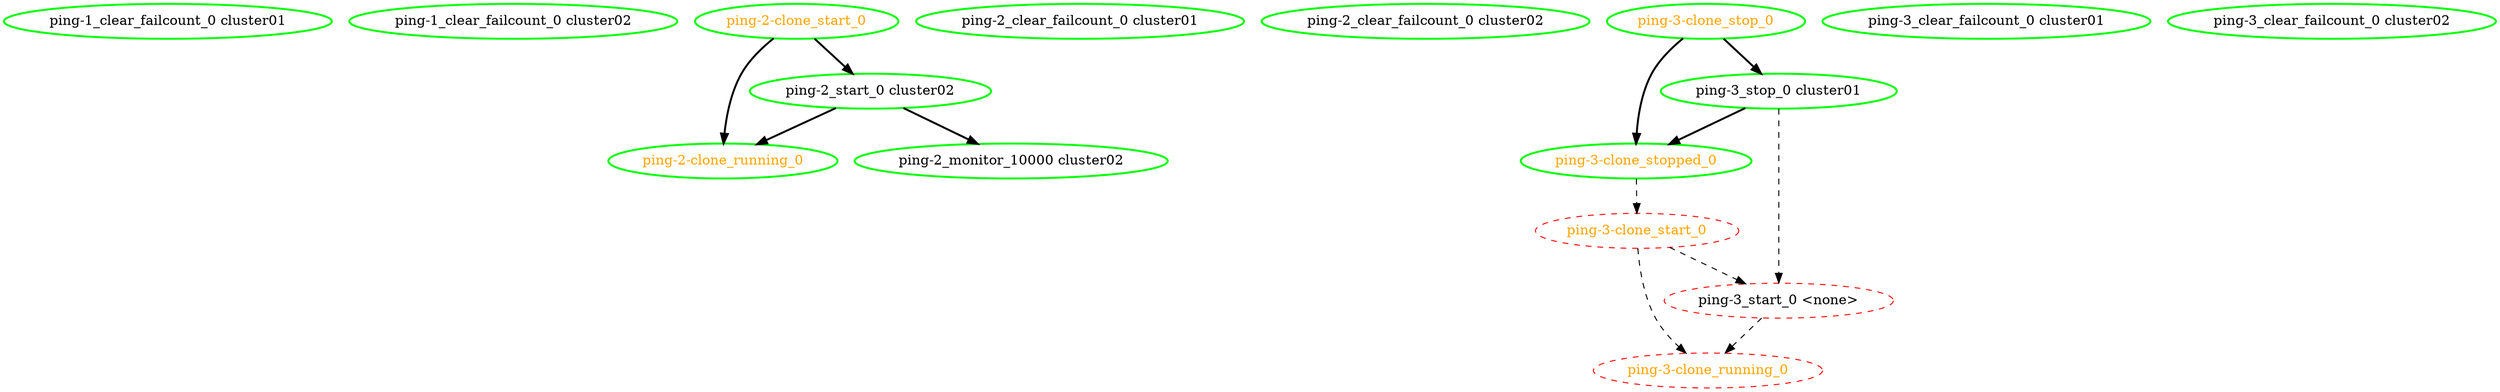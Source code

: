  digraph "g" {
"ping-1_clear_failcount_0 cluster01" [ style=bold color="green" fontcolor="black"]
"ping-1_clear_failcount_0 cluster02" [ style=bold color="green" fontcolor="black"]
"ping-2-clone_running_0" [ style=bold color="green" fontcolor="orange"]
"ping-2-clone_start_0" -> "ping-2-clone_running_0" [ style = bold]
"ping-2-clone_start_0" -> "ping-2_start_0 cluster02" [ style = bold]
"ping-2-clone_start_0" [ style=bold color="green" fontcolor="orange"]
"ping-2_clear_failcount_0 cluster01" [ style=bold color="green" fontcolor="black"]
"ping-2_clear_failcount_0 cluster02" [ style=bold color="green" fontcolor="black"]
"ping-2_monitor_10000 cluster02" [ style=bold color="green" fontcolor="black"]
"ping-2_start_0 cluster02" -> "ping-2-clone_running_0" [ style = bold]
"ping-2_start_0 cluster02" -> "ping-2_monitor_10000 cluster02" [ style = bold]
"ping-2_start_0 cluster02" [ style=bold color="green" fontcolor="black"]
"ping-3-clone_running_0" [ style=dashed color="red" fontcolor="orange"]
"ping-3-clone_start_0" -> "ping-3-clone_running_0" [ style = dashed]
"ping-3-clone_start_0" -> "ping-3_start_0 <none>" [ style = dashed]
"ping-3-clone_start_0" [ style=dashed color="red" fontcolor="orange"]
"ping-3-clone_stop_0" -> "ping-3-clone_stopped_0" [ style = bold]
"ping-3-clone_stop_0" -> "ping-3_stop_0 cluster01" [ style = bold]
"ping-3-clone_stop_0" [ style=bold color="green" fontcolor="orange"]
"ping-3-clone_stopped_0" -> "ping-3-clone_start_0" [ style = dashed]
"ping-3-clone_stopped_0" [ style=bold color="green" fontcolor="orange"]
"ping-3_clear_failcount_0 cluster01" [ style=bold color="green" fontcolor="black"]
"ping-3_clear_failcount_0 cluster02" [ style=bold color="green" fontcolor="black"]
"ping-3_start_0 <none>" -> "ping-3-clone_running_0" [ style = dashed]
"ping-3_start_0 <none>" [ style=dashed color="red" fontcolor="black"]
"ping-3_stop_0 cluster01" -> "ping-3-clone_stopped_0" [ style = bold]
"ping-3_stop_0 cluster01" -> "ping-3_start_0 <none>" [ style = dashed]
"ping-3_stop_0 cluster01" [ style=bold color="green" fontcolor="black"]
}
